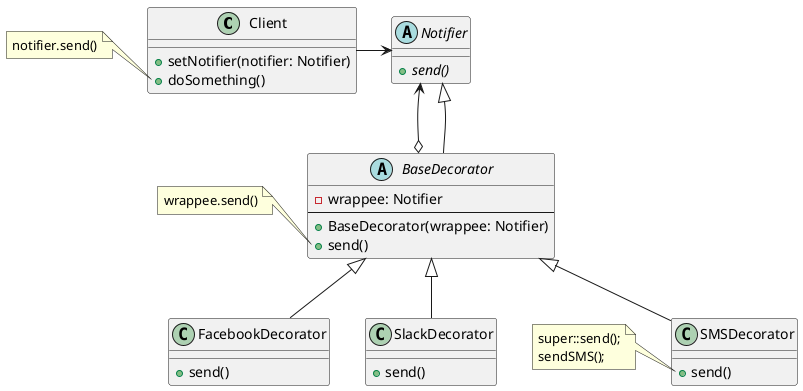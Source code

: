 @startuml
'https://plantuml.com/class-diagram
'skinparam groupInheritance 3

class Client {
    + setNotifier(notifier: Notifier)
    + doSomething()
}
note left of Client::doSomething
notifier.send()
end note

Client -> Notifier
abstract class Notifier {
+ {abstract} send()
}

BaseDecorator o-up-> Notifier

abstract class BaseDecorator {
- wrappee: Notifier
---
+ BaseDecorator(wrappee: Notifier)
+ send()
}

note left of BaseDecorator::send
wrappee.send()
end note


Notifier <|-- BaseDecorator

class SMSDecorator {
+ send()
}

BaseDecorator <|-- SMSDecorator

class FacebookDecorator {
+ send()
}

BaseDecorator <|-- FacebookDecorator

class SlackDecorator {
+ send()
}

note left of SMSDecorator::send
super::send();
sendSMS();
end note

BaseDecorator <|-- SlackDecorator

@enduml